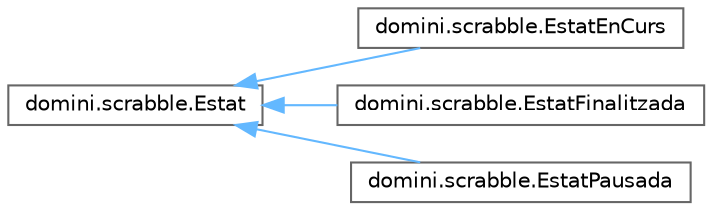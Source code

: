 digraph "Jerarquia Gràfica de la Classe"
{
 // INTERACTIVE_SVG=YES
 // LATEX_PDF_SIZE
  bgcolor="transparent";
  edge [fontname=Helvetica,fontsize=10,labelfontname=Helvetica,labelfontsize=10];
  node [fontname=Helvetica,fontsize=10,shape=box,height=0.2,width=0.4];
  rankdir="LR";
  Node0 [id="Node000000",label="domini.scrabble.Estat",height=0.2,width=0.4,color="grey40", fillcolor="white", style="filled",URL="$classdomini_1_1scrabble_1_1_estat.html",tooltip="Classe abstracta que defineix el comportament genèric per als diferents estats d'una partida."];
  Node0 -> Node1 [id="edge4_Node000000_Node000001",dir="back",color="steelblue1",style="solid",tooltip=" "];
  Node1 [id="Node000001",label="domini.scrabble.EstatEnCurs",height=0.2,width=0.4,color="grey40", fillcolor="white", style="filled",URL="$classdomini_1_1scrabble_1_1_estat_en_curs.html",tooltip="Representa l'estat 'EnCurs' d'una partida."];
  Node0 -> Node2 [id="edge5_Node000000_Node000002",dir="back",color="steelblue1",style="solid",tooltip=" "];
  Node2 [id="Node000002",label="domini.scrabble.EstatFinalitzada",height=0.2,width=0.4,color="grey40", fillcolor="white", style="filled",URL="$classdomini_1_1scrabble_1_1_estat_finalitzada.html",tooltip="Representa l'estat 'Finalitzada' d'una partida."];
  Node0 -> Node3 [id="edge6_Node000000_Node000003",dir="back",color="steelblue1",style="solid",tooltip=" "];
  Node3 [id="Node000003",label="domini.scrabble.EstatPausada",height=0.2,width=0.4,color="grey40", fillcolor="white", style="filled",URL="$classdomini_1_1scrabble_1_1_estat_pausada.html",tooltip="Representa l'estat 'Pausada' d'una partida."];
}
